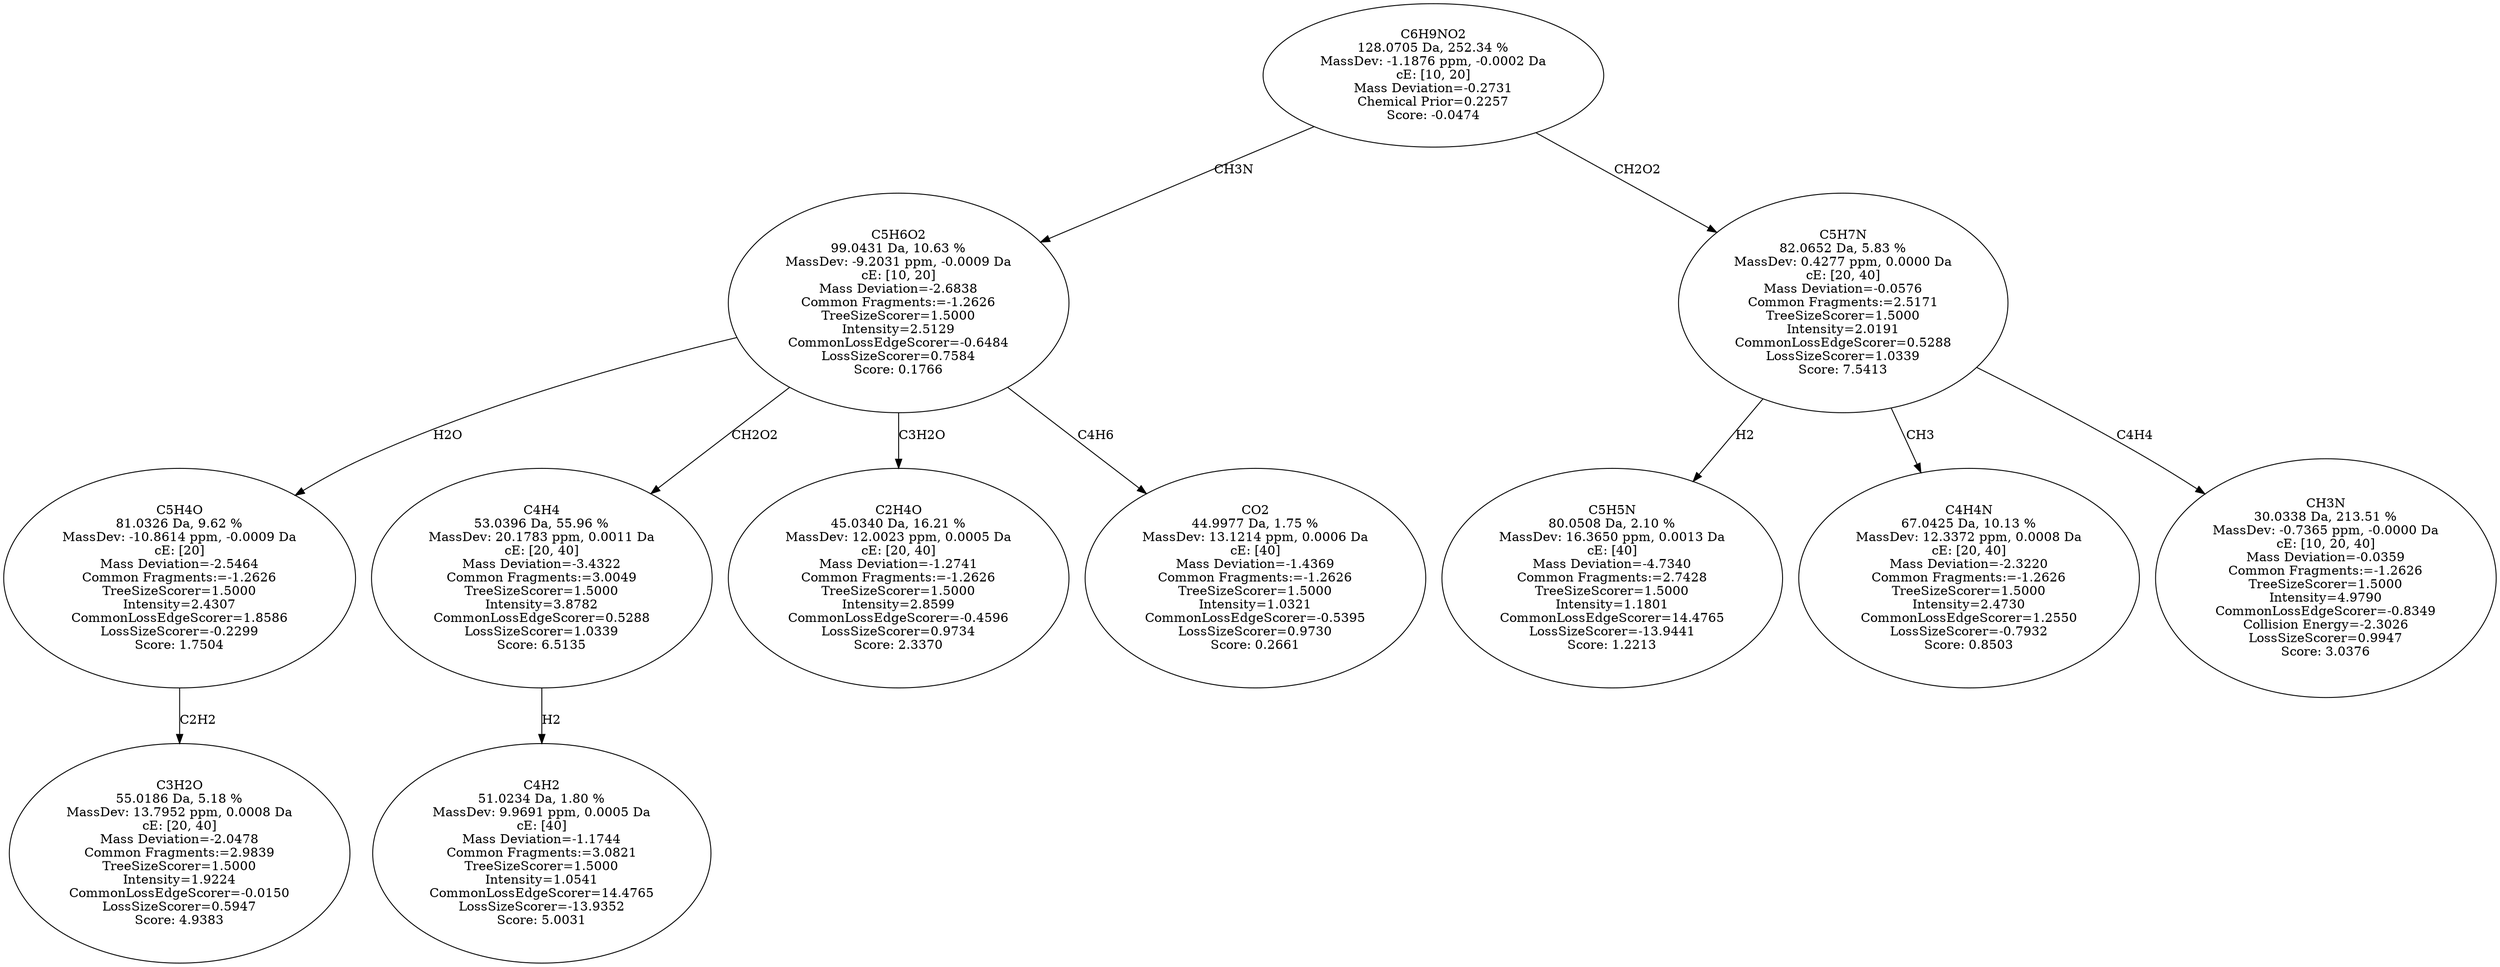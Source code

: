 strict digraph {
v1 [label="C3H2O\n55.0186 Da, 5.18 %\nMassDev: 13.7952 ppm, 0.0008 Da\ncE: [20, 40]\nMass Deviation=-2.0478\nCommon Fragments:=2.9839\nTreeSizeScorer=1.5000\nIntensity=1.9224\nCommonLossEdgeScorer=-0.0150\nLossSizeScorer=0.5947\nScore: 4.9383"];
v2 [label="C5H4O\n81.0326 Da, 9.62 %\nMassDev: -10.8614 ppm, -0.0009 Da\ncE: [20]\nMass Deviation=-2.5464\nCommon Fragments:=-1.2626\nTreeSizeScorer=1.5000\nIntensity=2.4307\nCommonLossEdgeScorer=1.8586\nLossSizeScorer=-0.2299\nScore: 1.7504"];
v3 [label="C4H2\n51.0234 Da, 1.80 %\nMassDev: 9.9691 ppm, 0.0005 Da\ncE: [40]\nMass Deviation=-1.1744\nCommon Fragments:=3.0821\nTreeSizeScorer=1.5000\nIntensity=1.0541\nCommonLossEdgeScorer=14.4765\nLossSizeScorer=-13.9352\nScore: 5.0031"];
v4 [label="C4H4\n53.0396 Da, 55.96 %\nMassDev: 20.1783 ppm, 0.0011 Da\ncE: [20, 40]\nMass Deviation=-3.4322\nCommon Fragments:=3.0049\nTreeSizeScorer=1.5000\nIntensity=3.8782\nCommonLossEdgeScorer=0.5288\nLossSizeScorer=1.0339\nScore: 6.5135"];
v5 [label="C2H4O\n45.0340 Da, 16.21 %\nMassDev: 12.0023 ppm, 0.0005 Da\ncE: [20, 40]\nMass Deviation=-1.2741\nCommon Fragments:=-1.2626\nTreeSizeScorer=1.5000\nIntensity=2.8599\nCommonLossEdgeScorer=-0.4596\nLossSizeScorer=0.9734\nScore: 2.3370"];
v6 [label="CO2\n44.9977 Da, 1.75 %\nMassDev: 13.1214 ppm, 0.0006 Da\ncE: [40]\nMass Deviation=-1.4369\nCommon Fragments:=-1.2626\nTreeSizeScorer=1.5000\nIntensity=1.0321\nCommonLossEdgeScorer=-0.5395\nLossSizeScorer=0.9730\nScore: 0.2661"];
v7 [label="C5H6O2\n99.0431 Da, 10.63 %\nMassDev: -9.2031 ppm, -0.0009 Da\ncE: [10, 20]\nMass Deviation=-2.6838\nCommon Fragments:=-1.2626\nTreeSizeScorer=1.5000\nIntensity=2.5129\nCommonLossEdgeScorer=-0.6484\nLossSizeScorer=0.7584\nScore: 0.1766"];
v8 [label="C5H5N\n80.0508 Da, 2.10 %\nMassDev: 16.3650 ppm, 0.0013 Da\ncE: [40]\nMass Deviation=-4.7340\nCommon Fragments:=2.7428\nTreeSizeScorer=1.5000\nIntensity=1.1801\nCommonLossEdgeScorer=14.4765\nLossSizeScorer=-13.9441\nScore: 1.2213"];
v9 [label="C4H4N\n67.0425 Da, 10.13 %\nMassDev: 12.3372 ppm, 0.0008 Da\ncE: [20, 40]\nMass Deviation=-2.3220\nCommon Fragments:=-1.2626\nTreeSizeScorer=1.5000\nIntensity=2.4730\nCommonLossEdgeScorer=1.2550\nLossSizeScorer=-0.7932\nScore: 0.8503"];
v10 [label="CH3N\n30.0338 Da, 213.51 %\nMassDev: -0.7365 ppm, -0.0000 Da\ncE: [10, 20, 40]\nMass Deviation=-0.0359\nCommon Fragments:=-1.2626\nTreeSizeScorer=1.5000\nIntensity=4.9790\nCommonLossEdgeScorer=-0.8349\nCollision Energy=-2.3026\nLossSizeScorer=0.9947\nScore: 3.0376"];
v11 [label="C5H7N\n82.0652 Da, 5.83 %\nMassDev: 0.4277 ppm, 0.0000 Da\ncE: [20, 40]\nMass Deviation=-0.0576\nCommon Fragments:=2.5171\nTreeSizeScorer=1.5000\nIntensity=2.0191\nCommonLossEdgeScorer=0.5288\nLossSizeScorer=1.0339\nScore: 7.5413"];
v12 [label="C6H9NO2\n128.0705 Da, 252.34 %\nMassDev: -1.1876 ppm, -0.0002 Da\ncE: [10, 20]\nMass Deviation=-0.2731\nChemical Prior=0.2257\nScore: -0.0474"];
v2 -> v1 [label="C2H2"];
v7 -> v2 [label="H2O"];
v4 -> v3 [label="H2"];
v7 -> v4 [label="CH2O2"];
v7 -> v5 [label="C3H2O"];
v7 -> v6 [label="C4H6"];
v12 -> v7 [label="CH3N"];
v11 -> v8 [label="H2"];
v11 -> v9 [label="CH3"];
v11 -> v10 [label="C4H4"];
v12 -> v11 [label="CH2O2"];
}